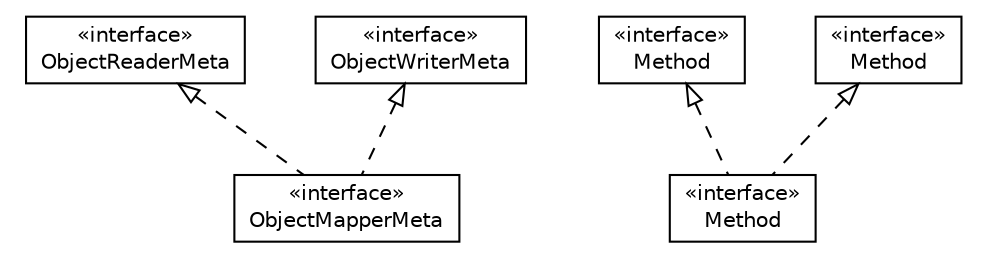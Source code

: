 #!/usr/local/bin/dot
#
# Class diagram 
# Generated by UMLGraph version R5_6-24-gf6e263 (http://www.umlgraph.org/)
#

digraph G {
	edge [fontname="Helvetica",fontsize=10,labelfontname="Helvetica",labelfontsize=10];
	node [fontname="Helvetica",fontsize=10,shape=plaintext];
	nodesep=0.25;
	ranksep=0.5;
	// io.reinert.requestor.gwtjackson.rebind.meta.gwtjackson.ObjectMapperMeta
	c8387 [label=<<table title="io.reinert.requestor.gwtjackson.rebind.meta.gwtjackson.ObjectMapperMeta" border="0" cellborder="1" cellspacing="0" cellpadding="2" port="p" href="./ObjectMapperMeta.html">
		<tr><td><table border="0" cellspacing="0" cellpadding="1">
<tr><td align="center" balign="center"> &#171;interface&#187; </td></tr>
<tr><td align="center" balign="center"> ObjectMapperMeta </td></tr>
		</table></td></tr>
		</table>>, URL="./ObjectMapperMeta.html", fontname="Helvetica", fontcolor="black", fontsize=10.0];
	// io.reinert.requestor.gwtjackson.rebind.meta.gwtjackson.ObjectMapperMeta.Method
	c8388 [label=<<table title="io.reinert.requestor.gwtjackson.rebind.meta.gwtjackson.ObjectMapperMeta.Method" border="0" cellborder="1" cellspacing="0" cellpadding="2" port="p" href="./ObjectMapperMeta.Method.html">
		<tr><td><table border="0" cellspacing="0" cellpadding="1">
<tr><td align="center" balign="center"> &#171;interface&#187; </td></tr>
<tr><td align="center" balign="center"> Method </td></tr>
		</table></td></tr>
		</table>>, URL="./ObjectMapperMeta.Method.html", fontname="Helvetica", fontcolor="black", fontsize=10.0];
	// io.reinert.requestor.gwtjackson.rebind.meta.gwtjackson.ObjectReaderMeta
	c8389 [label=<<table title="io.reinert.requestor.gwtjackson.rebind.meta.gwtjackson.ObjectReaderMeta" border="0" cellborder="1" cellspacing="0" cellpadding="2" port="p" href="./ObjectReaderMeta.html">
		<tr><td><table border="0" cellspacing="0" cellpadding="1">
<tr><td align="center" balign="center"> &#171;interface&#187; </td></tr>
<tr><td align="center" balign="center"> ObjectReaderMeta </td></tr>
		</table></td></tr>
		</table>>, URL="./ObjectReaderMeta.html", fontname="Helvetica", fontcolor="black", fontsize=10.0];
	// io.reinert.requestor.gwtjackson.rebind.meta.gwtjackson.ObjectReaderMeta.Method
	c8390 [label=<<table title="io.reinert.requestor.gwtjackson.rebind.meta.gwtjackson.ObjectReaderMeta.Method" border="0" cellborder="1" cellspacing="0" cellpadding="2" port="p" href="./ObjectReaderMeta.Method.html">
		<tr><td><table border="0" cellspacing="0" cellpadding="1">
<tr><td align="center" balign="center"> &#171;interface&#187; </td></tr>
<tr><td align="center" balign="center"> Method </td></tr>
		</table></td></tr>
		</table>>, URL="./ObjectReaderMeta.Method.html", fontname="Helvetica", fontcolor="black", fontsize=10.0];
	// io.reinert.requestor.gwtjackson.rebind.meta.gwtjackson.ObjectWriterMeta
	c8391 [label=<<table title="io.reinert.requestor.gwtjackson.rebind.meta.gwtjackson.ObjectWriterMeta" border="0" cellborder="1" cellspacing="0" cellpadding="2" port="p" href="./ObjectWriterMeta.html">
		<tr><td><table border="0" cellspacing="0" cellpadding="1">
<tr><td align="center" balign="center"> &#171;interface&#187; </td></tr>
<tr><td align="center" balign="center"> ObjectWriterMeta </td></tr>
		</table></td></tr>
		</table>>, URL="./ObjectWriterMeta.html", fontname="Helvetica", fontcolor="black", fontsize=10.0];
	// io.reinert.requestor.gwtjackson.rebind.meta.gwtjackson.ObjectWriterMeta.Method
	c8392 [label=<<table title="io.reinert.requestor.gwtjackson.rebind.meta.gwtjackson.ObjectWriterMeta.Method" border="0" cellborder="1" cellspacing="0" cellpadding="2" port="p" href="./ObjectWriterMeta.Method.html">
		<tr><td><table border="0" cellspacing="0" cellpadding="1">
<tr><td align="center" balign="center"> &#171;interface&#187; </td></tr>
<tr><td align="center" balign="center"> Method </td></tr>
		</table></td></tr>
		</table>>, URL="./ObjectWriterMeta.Method.html", fontname="Helvetica", fontcolor="black", fontsize=10.0];
	//io.reinert.requestor.gwtjackson.rebind.meta.gwtjackson.ObjectMapperMeta implements io.reinert.requestor.gwtjackson.rebind.meta.gwtjackson.ObjectReaderMeta
	c8389:p -> c8387:p [dir=back,arrowtail=empty,style=dashed];
	//io.reinert.requestor.gwtjackson.rebind.meta.gwtjackson.ObjectMapperMeta implements io.reinert.requestor.gwtjackson.rebind.meta.gwtjackson.ObjectWriterMeta
	c8391:p -> c8387:p [dir=back,arrowtail=empty,style=dashed];
	//io.reinert.requestor.gwtjackson.rebind.meta.gwtjackson.ObjectMapperMeta.Method implements io.reinert.requestor.gwtjackson.rebind.meta.gwtjackson.ObjectReaderMeta.Method
	c8390:p -> c8388:p [dir=back,arrowtail=empty,style=dashed];
	//io.reinert.requestor.gwtjackson.rebind.meta.gwtjackson.ObjectMapperMeta.Method implements io.reinert.requestor.gwtjackson.rebind.meta.gwtjackson.ObjectWriterMeta.Method
	c8392:p -> c8388:p [dir=back,arrowtail=empty,style=dashed];
}

